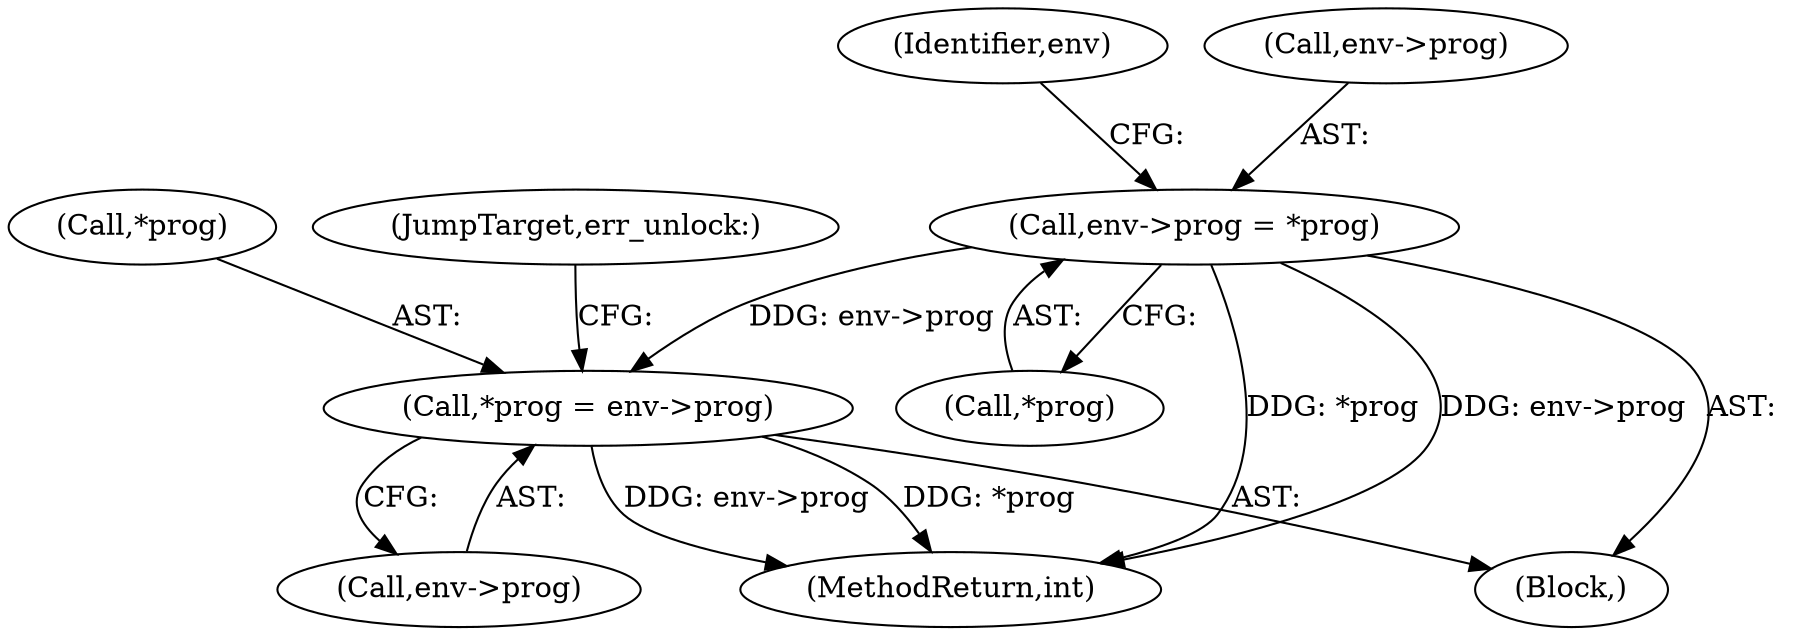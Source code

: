 digraph "0_linux_c131187db2d3fa2f8bf32fdf4e9a4ef805168467_0@pointer" {
"1000503" [label="(Call,*prog = env->prog)"];
"1000168" [label="(Call,env->prog = *prog)"];
"1000503" [label="(Call,*prog = env->prog)"];
"1000506" [label="(Call,env->prog)"];
"1000168" [label="(Call,env->prog = *prog)"];
"1000504" [label="(Call,*prog)"];
"1000112" [label="(Block,)"];
"1000509" [label="(JumpTarget,err_unlock:)"];
"1000176" [label="(Identifier,env)"];
"1000522" [label="(MethodReturn,int)"];
"1000172" [label="(Call,*prog)"];
"1000169" [label="(Call,env->prog)"];
"1000503" -> "1000112"  [label="AST: "];
"1000503" -> "1000506"  [label="CFG: "];
"1000504" -> "1000503"  [label="AST: "];
"1000506" -> "1000503"  [label="AST: "];
"1000509" -> "1000503"  [label="CFG: "];
"1000503" -> "1000522"  [label="DDG: env->prog"];
"1000503" -> "1000522"  [label="DDG: *prog"];
"1000168" -> "1000503"  [label="DDG: env->prog"];
"1000168" -> "1000112"  [label="AST: "];
"1000168" -> "1000172"  [label="CFG: "];
"1000169" -> "1000168"  [label="AST: "];
"1000172" -> "1000168"  [label="AST: "];
"1000176" -> "1000168"  [label="CFG: "];
"1000168" -> "1000522"  [label="DDG: *prog"];
"1000168" -> "1000522"  [label="DDG: env->prog"];
}
